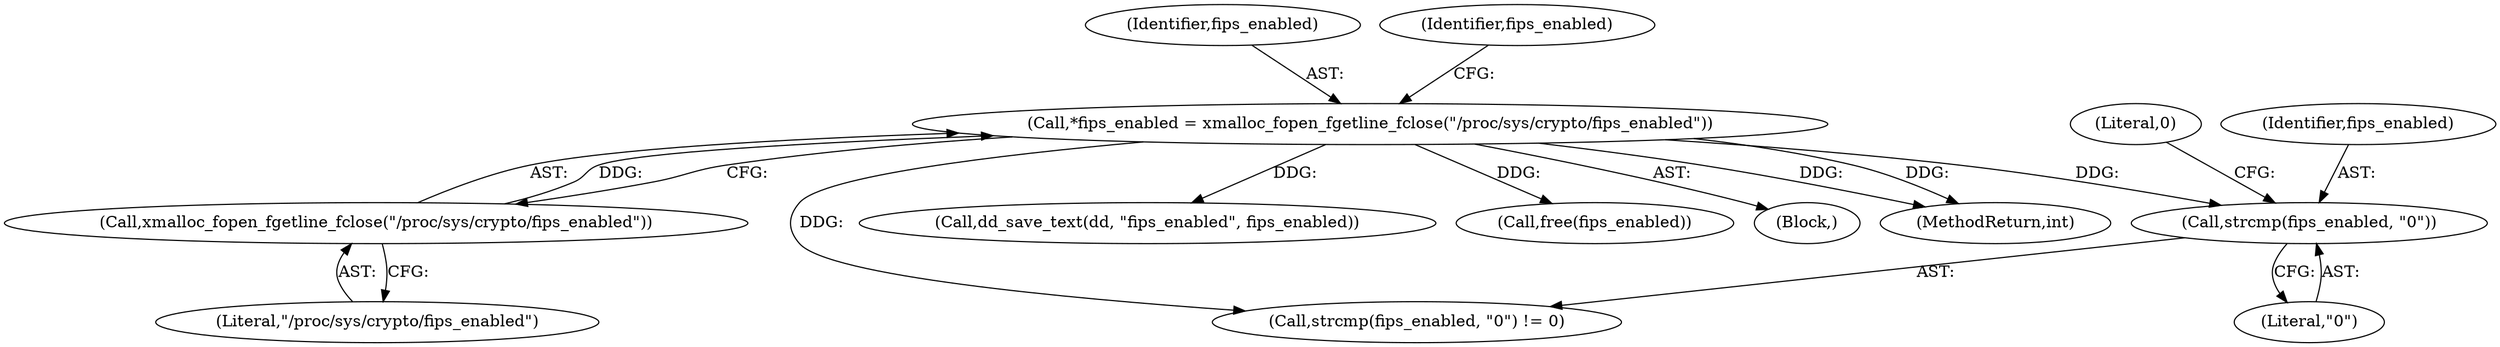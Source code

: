 digraph "0_abrt_80408e9e24a1c10f85fd969e1853e0f192157f92_0@API" {
"1000845" [label="(Call,strcmp(fips_enabled, \"0\"))"];
"1000836" [label="(Call,*fips_enabled = xmalloc_fopen_fgetline_fclose(\"/proc/sys/crypto/fips_enabled\"))"];
"1000838" [label="(Call,xmalloc_fopen_fgetline_fclose(\"/proc/sys/crypto/fips_enabled\"))"];
"1000837" [label="(Identifier,fips_enabled)"];
"1000848" [label="(Literal,0)"];
"1000844" [label="(Call,strcmp(fips_enabled, \"0\") != 0)"];
"1000838" [label="(Call,xmalloc_fopen_fgetline_fclose(\"/proc/sys/crypto/fips_enabled\"))"];
"1000849" [label="(Call,dd_save_text(dd, \"fips_enabled\", fips_enabled))"];
"1000841" [label="(Identifier,fips_enabled)"];
"1000836" [label="(Call,*fips_enabled = xmalloc_fopen_fgetline_fclose(\"/proc/sys/crypto/fips_enabled\"))"];
"1000853" [label="(Call,free(fips_enabled))"];
"1000846" [label="(Identifier,fips_enabled)"];
"1000624" [label="(Block,)"];
"1000839" [label="(Literal,\"/proc/sys/crypto/fips_enabled\")"];
"1000845" [label="(Call,strcmp(fips_enabled, \"0\"))"];
"1001180" [label="(MethodReturn,int)"];
"1000847" [label="(Literal,\"0\")"];
"1000845" -> "1000844"  [label="AST: "];
"1000845" -> "1000847"  [label="CFG: "];
"1000846" -> "1000845"  [label="AST: "];
"1000847" -> "1000845"  [label="AST: "];
"1000848" -> "1000845"  [label="CFG: "];
"1000836" -> "1000845"  [label="DDG: "];
"1000836" -> "1000624"  [label="AST: "];
"1000836" -> "1000838"  [label="CFG: "];
"1000837" -> "1000836"  [label="AST: "];
"1000838" -> "1000836"  [label="AST: "];
"1000841" -> "1000836"  [label="CFG: "];
"1000836" -> "1001180"  [label="DDG: "];
"1000836" -> "1001180"  [label="DDG: "];
"1000838" -> "1000836"  [label="DDG: "];
"1000836" -> "1000844"  [label="DDG: "];
"1000836" -> "1000849"  [label="DDG: "];
"1000836" -> "1000853"  [label="DDG: "];
"1000838" -> "1000839"  [label="CFG: "];
"1000839" -> "1000838"  [label="AST: "];
}
